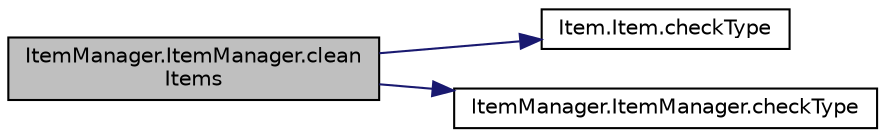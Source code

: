 digraph "ItemManager.ItemManager.cleanItems"
{
 // LATEX_PDF_SIZE
  edge [fontname="Helvetica",fontsize="10",labelfontname="Helvetica",labelfontsize="10"];
  node [fontname="Helvetica",fontsize="10",shape=record];
  rankdir="LR";
  Node1 [label="ItemManager.ItemManager.clean\lItems",height=0.2,width=0.4,color="black", fillcolor="grey75", style="filled", fontcolor="black",tooltip=" "];
  Node1 -> Node2 [color="midnightblue",fontsize="10",style="solid",fontname="Helvetica"];
  Node2 [label="Item.Item.checkType",height=0.2,width=0.4,color="black", fillcolor="white", style="filled",URL="$class_item_1_1_item.html#ae3ef76a16a7db4fc62e0363c4b4f4655",tooltip=" "];
  Node1 -> Node3 [color="midnightblue",fontsize="10",style="solid",fontname="Helvetica"];
  Node3 [label="ItemManager.ItemManager.checkType",height=0.2,width=0.4,color="black", fillcolor="white", style="filled",URL="$class_item_manager_1_1_item_manager.html#a0406e06123a1462f2c0d0e00fe97cfeb",tooltip=" "];
}
